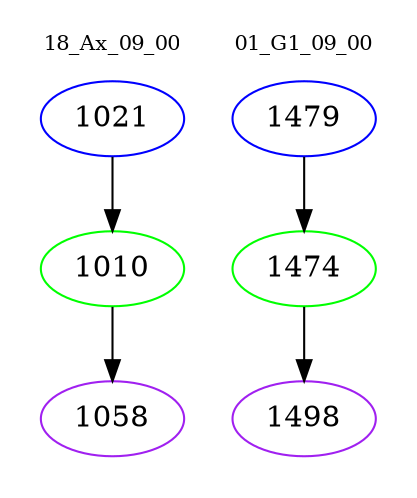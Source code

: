 digraph{
subgraph cluster_0 {
color = white
label = "18_Ax_09_00";
fontsize=10;
T0_1021 [label="1021", color="blue"]
T0_1021 -> T0_1010 [color="black"]
T0_1010 [label="1010", color="green"]
T0_1010 -> T0_1058 [color="black"]
T0_1058 [label="1058", color="purple"]
}
subgraph cluster_1 {
color = white
label = "01_G1_09_00";
fontsize=10;
T1_1479 [label="1479", color="blue"]
T1_1479 -> T1_1474 [color="black"]
T1_1474 [label="1474", color="green"]
T1_1474 -> T1_1498 [color="black"]
T1_1498 [label="1498", color="purple"]
}
}
